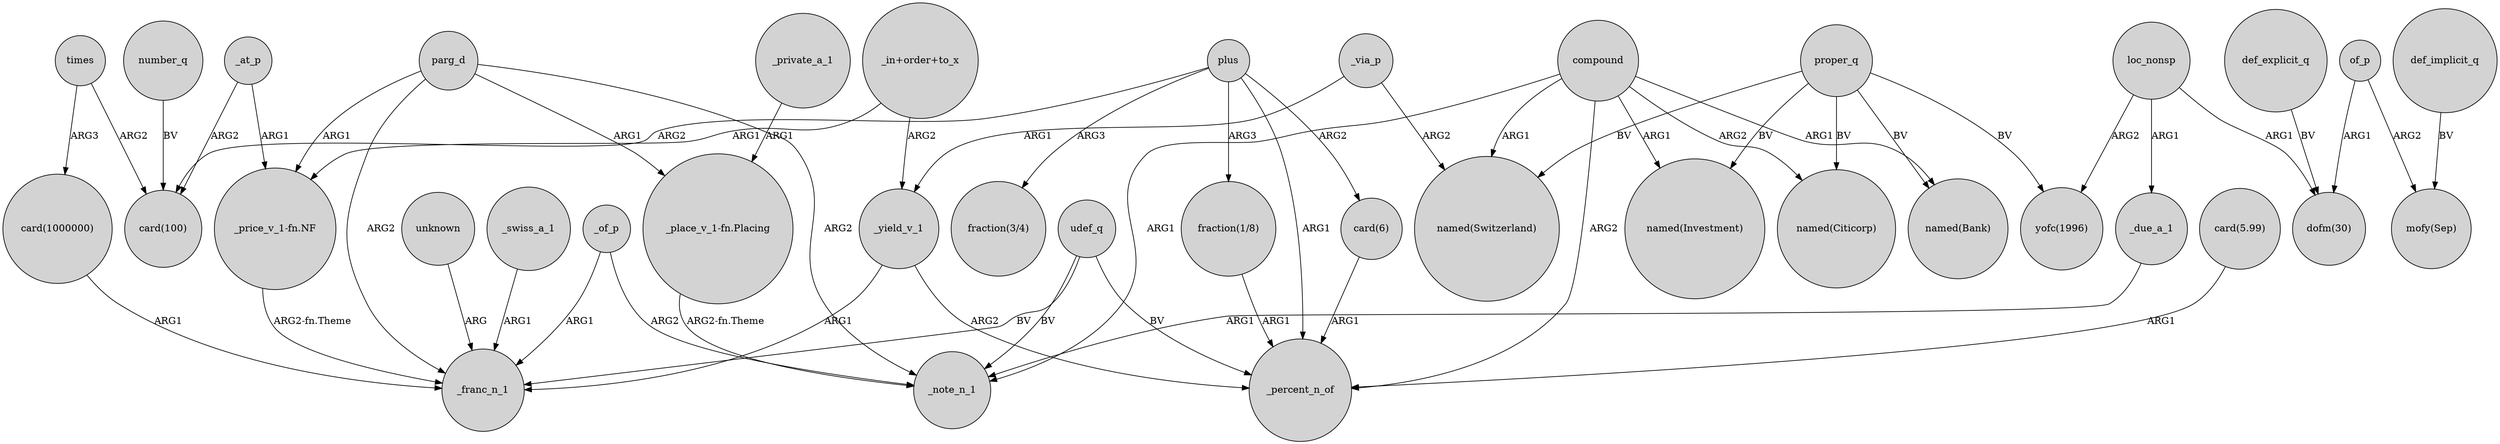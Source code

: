 digraph {
	node [shape=circle style=filled]
	parg_d -> "_place_v_1-fn.Placing" [label=ARG1]
	_of_p -> _franc_n_1 [label=ARG1]
	times -> "card(100)" [label=ARG2]
	parg_d -> _franc_n_1 [label=ARG2]
	compound -> _note_n_1 [label=ARG1]
	loc_nonsp -> "dofm(30)" [label=ARG1]
	_swiss_a_1 -> _franc_n_1 [label=ARG1]
	proper_q -> "named(Citicorp)" [label=BV]
	_of_p -> _note_n_1 [label=ARG2]
	plus -> "card(100)" [label=ARG2]
	plus -> _percent_n_of [label=ARG1]
	_via_p -> "named(Switzerland)" [label=ARG2]
	proper_q -> "named(Switzerland)" [label=BV]
	of_p -> "mofy(Sep)" [label=ARG2]
	"card(6)" -> _percent_n_of [label=ARG1]
	compound -> _percent_n_of [label=ARG2]
	_at_p -> "_price_v_1-fn.NF" [label=ARG1]
	"card(5.99)" -> _percent_n_of [label=ARG1]
	loc_nonsp -> _due_a_1 [label=ARG1]
	def_explicit_q -> "dofm(30)" [label=BV]
	proper_q -> "named(Bank)" [label=BV]
	number_q -> "card(100)" [label=BV]
	"_in+order+to_x" -> "_price_v_1-fn.NF" [label=ARG1]
	_yield_v_1 -> _franc_n_1 [label=ARG1]
	plus -> "card(6)" [label=ARG2]
	compound -> "named(Switzerland)" [label=ARG1]
	unknown -> _franc_n_1 [label=ARG]
	plus -> "fraction(1/8)" [label=ARG3]
	times -> "card(1000000)" [label=ARG3]
	"_in+order+to_x" -> _yield_v_1 [label=ARG2]
	proper_q -> "yofc(1996)" [label=BV]
	def_implicit_q -> "mofy(Sep)" [label=BV]
	_via_p -> _yield_v_1 [label=ARG1]
	compound -> "named(Citicorp)" [label=ARG2]
	compound -> "named(Investment)" [label=ARG1]
	loc_nonsp -> "yofc(1996)" [label=ARG2]
	parg_d -> "_price_v_1-fn.NF" [label=ARG1]
	_yield_v_1 -> _percent_n_of [label=ARG2]
	compound -> "named(Bank)" [label=ARG1]
	"card(1000000)" -> _franc_n_1 [label=ARG1]
	_due_a_1 -> _note_n_1 [label=ARG1]
	"_place_v_1-fn.Placing" -> _note_n_1 [label="ARG2-fn.Theme"]
	parg_d -> _note_n_1 [label=ARG2]
	udef_q -> _percent_n_of [label=BV]
	"fraction(1/8)" -> _percent_n_of [label=ARG1]
	_at_p -> "card(100)" [label=ARG2]
	udef_q -> _franc_n_1 [label=BV]
	of_p -> "dofm(30)" [label=ARG1]
	"_price_v_1-fn.NF" -> _franc_n_1 [label="ARG2-fn.Theme"]
	proper_q -> "named(Investment)" [label=BV]
	_private_a_1 -> "_place_v_1-fn.Placing" [label=ARG1]
	udef_q -> _note_n_1 [label=BV]
	plus -> "fraction(3/4)" [label=ARG3]
}

